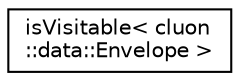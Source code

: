 digraph "Graphical Class Hierarchy"
{
 // LATEX_PDF_SIZE
  edge [fontname="Helvetica",fontsize="10",labelfontname="Helvetica",labelfontsize="10"];
  node [fontname="Helvetica",fontsize="10",shape=record];
  rankdir="LR";
  Node0 [label="isVisitable\< cluon\l::data::Envelope \>",height=0.2,width=0.4,color="black", fillcolor="white", style="filled",URL="$structisVisitable_3_01cluon_1_1data_1_1Envelope_01_4.html",tooltip=" "];
}
